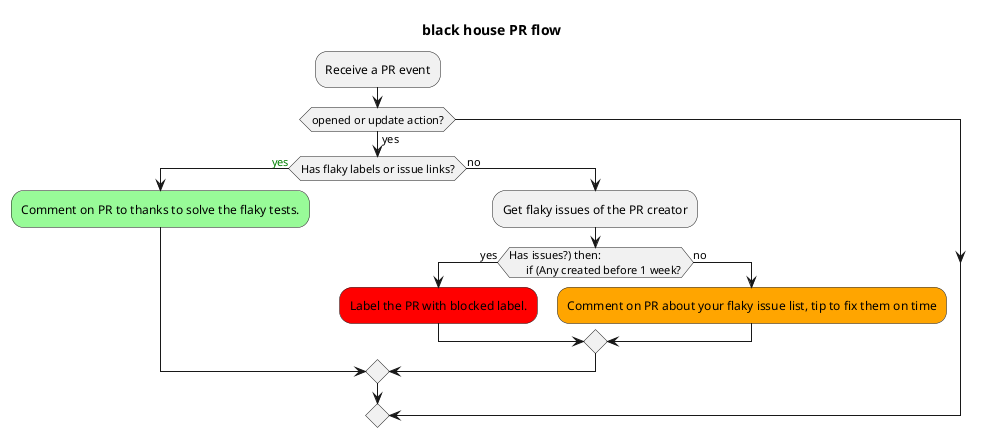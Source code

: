 @startuml PR flow
title black house PR flow

:Receive a PR event;
if (opened or update action?) then(yes)
  if (Has flaky labels or issue links?) then (<color:green>yes)
    #palegreen:Comment on PR to thanks to solve the flaky tests.;
  else (no)
    :Get flaky issues of the PR creator;
    if (Has issues?) then:
      if (Any created before 1 week?) then (yes);
        #red:Label the PR with blocked label.;
      else (no)
        #orange:Comment on PR about your flaky issue list, tip to fix them on time;
@enduml